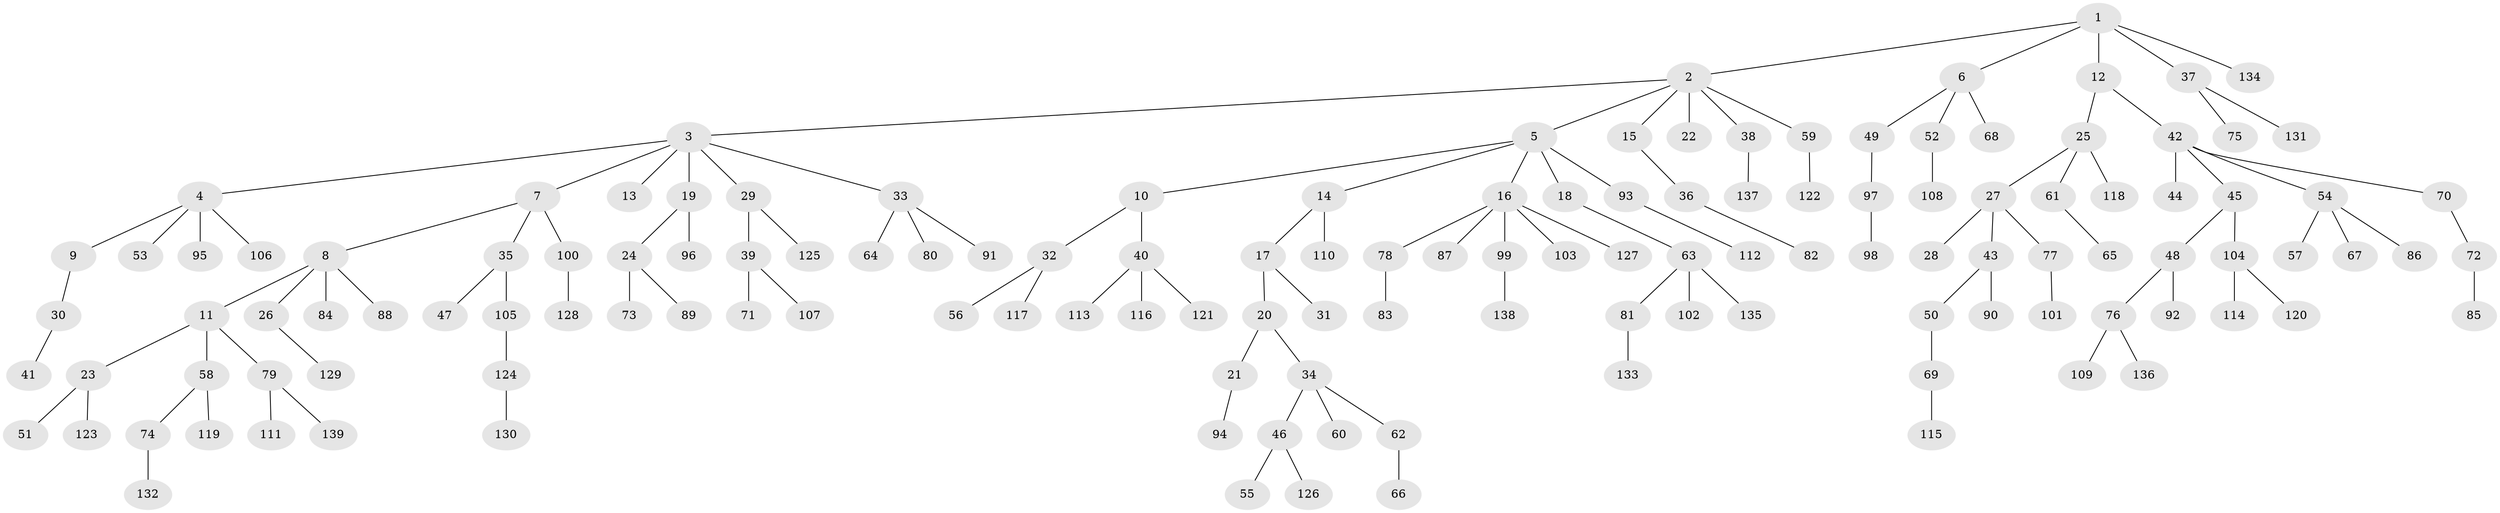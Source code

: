 // coarse degree distribution, {4: 0.07142857142857142, 6: 0.03571428571428571, 3: 0.11904761904761904, 2: 0.2976190476190476, 5: 0.011904761904761904, 1: 0.4642857142857143}
// Generated by graph-tools (version 1.1) at 2025/51/03/04/25 22:51:37]
// undirected, 139 vertices, 138 edges
graph export_dot {
  node [color=gray90,style=filled];
  1;
  2;
  3;
  4;
  5;
  6;
  7;
  8;
  9;
  10;
  11;
  12;
  13;
  14;
  15;
  16;
  17;
  18;
  19;
  20;
  21;
  22;
  23;
  24;
  25;
  26;
  27;
  28;
  29;
  30;
  31;
  32;
  33;
  34;
  35;
  36;
  37;
  38;
  39;
  40;
  41;
  42;
  43;
  44;
  45;
  46;
  47;
  48;
  49;
  50;
  51;
  52;
  53;
  54;
  55;
  56;
  57;
  58;
  59;
  60;
  61;
  62;
  63;
  64;
  65;
  66;
  67;
  68;
  69;
  70;
  71;
  72;
  73;
  74;
  75;
  76;
  77;
  78;
  79;
  80;
  81;
  82;
  83;
  84;
  85;
  86;
  87;
  88;
  89;
  90;
  91;
  92;
  93;
  94;
  95;
  96;
  97;
  98;
  99;
  100;
  101;
  102;
  103;
  104;
  105;
  106;
  107;
  108;
  109;
  110;
  111;
  112;
  113;
  114;
  115;
  116;
  117;
  118;
  119;
  120;
  121;
  122;
  123;
  124;
  125;
  126;
  127;
  128;
  129;
  130;
  131;
  132;
  133;
  134;
  135;
  136;
  137;
  138;
  139;
  1 -- 2;
  1 -- 6;
  1 -- 12;
  1 -- 37;
  1 -- 134;
  2 -- 3;
  2 -- 5;
  2 -- 15;
  2 -- 22;
  2 -- 38;
  2 -- 59;
  3 -- 4;
  3 -- 7;
  3 -- 13;
  3 -- 19;
  3 -- 29;
  3 -- 33;
  4 -- 9;
  4 -- 53;
  4 -- 95;
  4 -- 106;
  5 -- 10;
  5 -- 14;
  5 -- 16;
  5 -- 18;
  5 -- 93;
  6 -- 49;
  6 -- 52;
  6 -- 68;
  7 -- 8;
  7 -- 35;
  7 -- 100;
  8 -- 11;
  8 -- 26;
  8 -- 84;
  8 -- 88;
  9 -- 30;
  10 -- 32;
  10 -- 40;
  11 -- 23;
  11 -- 58;
  11 -- 79;
  12 -- 25;
  12 -- 42;
  14 -- 17;
  14 -- 110;
  15 -- 36;
  16 -- 78;
  16 -- 87;
  16 -- 99;
  16 -- 103;
  16 -- 127;
  17 -- 20;
  17 -- 31;
  18 -- 63;
  19 -- 24;
  19 -- 96;
  20 -- 21;
  20 -- 34;
  21 -- 94;
  23 -- 51;
  23 -- 123;
  24 -- 73;
  24 -- 89;
  25 -- 27;
  25 -- 61;
  25 -- 118;
  26 -- 129;
  27 -- 28;
  27 -- 43;
  27 -- 77;
  29 -- 39;
  29 -- 125;
  30 -- 41;
  32 -- 56;
  32 -- 117;
  33 -- 64;
  33 -- 80;
  33 -- 91;
  34 -- 46;
  34 -- 60;
  34 -- 62;
  35 -- 47;
  35 -- 105;
  36 -- 82;
  37 -- 75;
  37 -- 131;
  38 -- 137;
  39 -- 71;
  39 -- 107;
  40 -- 113;
  40 -- 116;
  40 -- 121;
  42 -- 44;
  42 -- 45;
  42 -- 54;
  42 -- 70;
  43 -- 50;
  43 -- 90;
  45 -- 48;
  45 -- 104;
  46 -- 55;
  46 -- 126;
  48 -- 76;
  48 -- 92;
  49 -- 97;
  50 -- 69;
  52 -- 108;
  54 -- 57;
  54 -- 67;
  54 -- 86;
  58 -- 74;
  58 -- 119;
  59 -- 122;
  61 -- 65;
  62 -- 66;
  63 -- 81;
  63 -- 102;
  63 -- 135;
  69 -- 115;
  70 -- 72;
  72 -- 85;
  74 -- 132;
  76 -- 109;
  76 -- 136;
  77 -- 101;
  78 -- 83;
  79 -- 111;
  79 -- 139;
  81 -- 133;
  93 -- 112;
  97 -- 98;
  99 -- 138;
  100 -- 128;
  104 -- 114;
  104 -- 120;
  105 -- 124;
  124 -- 130;
}

